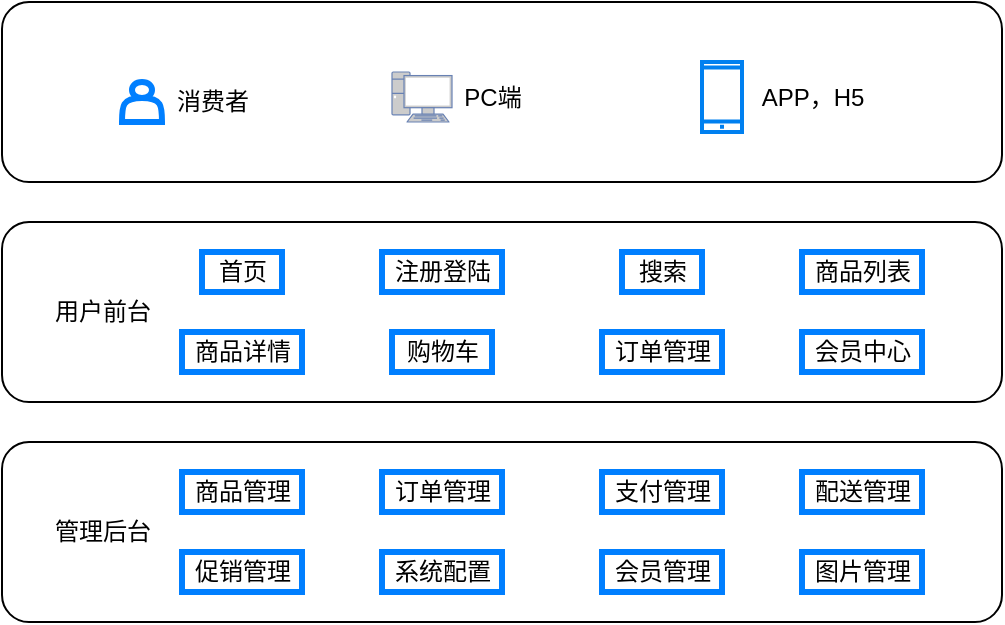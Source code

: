 <mxfile version="12.9.9" type="device"><diagram id="C5RBs43oDa-KdzZeNtuy" name="Page-1"><mxGraphModel dx="1086" dy="806" grid="1" gridSize="10" guides="1" tooltips="1" connect="1" arrows="1" fold="1" page="1" pageScale="1" pageWidth="827" pageHeight="1169" math="0" shadow="0"><root><mxCell id="WIyWlLk6GJQsqaUBKTNV-0"/><mxCell id="WIyWlLk6GJQsqaUBKTNV-1" parent="WIyWlLk6GJQsqaUBKTNV-0"/><mxCell id="OgqdhBf5lBaG6ZOeH_om-0" value="" style="rounded=1;whiteSpace=wrap;html=1;" vertex="1" parent="WIyWlLk6GJQsqaUBKTNV-1"><mxGeometry x="164" y="460" width="500" height="90" as="geometry"/></mxCell><mxCell id="OgqdhBf5lBaG6ZOeH_om-1" value="管理后台" style="text;html=1;align=center;verticalAlign=middle;resizable=0;points=[];autosize=1;" vertex="1" parent="WIyWlLk6GJQsqaUBKTNV-1"><mxGeometry x="184" y="495" width="60" height="20" as="geometry"/></mxCell><mxCell id="OgqdhBf5lBaG6ZOeH_om-4" value="商品管理" style="text;html=1;align=center;verticalAlign=middle;resizable=0;points=[];autosize=1;strokeColor=#007FFF;strokeWidth=3;" vertex="1" parent="WIyWlLk6GJQsqaUBKTNV-1"><mxGeometry x="254" y="475" width="60" height="20" as="geometry"/></mxCell><mxCell id="OgqdhBf5lBaG6ZOeH_om-21" value="促销管理" style="text;html=1;align=center;verticalAlign=middle;resizable=0;points=[];autosize=1;strokeColor=#007FFF;strokeWidth=3;" vertex="1" parent="WIyWlLk6GJQsqaUBKTNV-1"><mxGeometry x="254" y="515" width="60" height="20" as="geometry"/></mxCell><mxCell id="OgqdhBf5lBaG6ZOeH_om-23" value="系统配置" style="text;html=1;align=center;verticalAlign=middle;resizable=0;points=[];autosize=1;strokeColor=#007FFF;strokeWidth=3;" vertex="1" parent="WIyWlLk6GJQsqaUBKTNV-1"><mxGeometry x="354" y="515" width="60" height="20" as="geometry"/></mxCell><mxCell id="OgqdhBf5lBaG6ZOeH_om-27" value="图片管理" style="text;html=1;align=center;verticalAlign=middle;resizable=0;points=[];autosize=1;strokeColor=#007FFF;strokeWidth=3;" vertex="1" parent="WIyWlLk6GJQsqaUBKTNV-1"><mxGeometry x="564" y="515" width="60" height="20" as="geometry"/></mxCell><mxCell id="OgqdhBf5lBaG6ZOeH_om-14" value="订单管理" style="text;html=1;align=center;verticalAlign=middle;resizable=0;points=[];autosize=1;strokeColor=#007FFF;strokeWidth=3;" vertex="1" parent="WIyWlLk6GJQsqaUBKTNV-1"><mxGeometry x="354" y="475" width="60" height="20" as="geometry"/></mxCell><mxCell id="OgqdhBf5lBaG6ZOeH_om-15" value="支付管理" style="text;html=1;align=center;verticalAlign=middle;resizable=0;points=[];autosize=1;strokeColor=#007FFF;strokeWidth=3;" vertex="1" parent="WIyWlLk6GJQsqaUBKTNV-1"><mxGeometry x="464" y="475" width="60" height="20" as="geometry"/></mxCell><mxCell id="OgqdhBf5lBaG6ZOeH_om-17" value="配送管理" style="text;html=1;align=center;verticalAlign=middle;resizable=0;points=[];autosize=1;strokeColor=#007FFF;strokeWidth=3;" vertex="1" parent="WIyWlLk6GJQsqaUBKTNV-1"><mxGeometry x="564" y="475" width="60" height="20" as="geometry"/></mxCell><mxCell id="OgqdhBf5lBaG6ZOeH_om-19" value="会员管理" style="text;html=1;align=center;verticalAlign=middle;resizable=0;points=[];autosize=1;strokeColor=#007FFF;strokeWidth=3;" vertex="1" parent="WIyWlLk6GJQsqaUBKTNV-1"><mxGeometry x="464" y="515" width="60" height="20" as="geometry"/></mxCell><mxCell id="OgqdhBf5lBaG6ZOeH_om-29" value="" style="rounded=1;whiteSpace=wrap;html=1;" vertex="1" parent="WIyWlLk6GJQsqaUBKTNV-1"><mxGeometry x="164" y="350" width="500" height="90" as="geometry"/></mxCell><mxCell id="OgqdhBf5lBaG6ZOeH_om-30" value="用户前台" style="text;html=1;align=center;verticalAlign=middle;resizable=0;points=[];autosize=1;" vertex="1" parent="WIyWlLk6GJQsqaUBKTNV-1"><mxGeometry x="184" y="385" width="60" height="20" as="geometry"/></mxCell><mxCell id="OgqdhBf5lBaG6ZOeH_om-31" value="首页" style="text;html=1;align=center;verticalAlign=middle;resizable=0;points=[];autosize=1;strokeColor=#007FFF;strokeWidth=3;" vertex="1" parent="WIyWlLk6GJQsqaUBKTNV-1"><mxGeometry x="264" y="365" width="40" height="20" as="geometry"/></mxCell><mxCell id="OgqdhBf5lBaG6ZOeH_om-32" value="商品详情" style="text;html=1;align=center;verticalAlign=middle;resizable=0;points=[];autosize=1;strokeColor=#007FFF;strokeWidth=3;" vertex="1" parent="WIyWlLk6GJQsqaUBKTNV-1"><mxGeometry x="254" y="405" width="60" height="20" as="geometry"/></mxCell><mxCell id="OgqdhBf5lBaG6ZOeH_om-33" value="购物车" style="text;html=1;align=center;verticalAlign=middle;resizable=0;points=[];autosize=1;strokeColor=#007FFF;strokeWidth=3;" vertex="1" parent="WIyWlLk6GJQsqaUBKTNV-1"><mxGeometry x="359" y="405" width="50" height="20" as="geometry"/></mxCell><mxCell id="OgqdhBf5lBaG6ZOeH_om-34" value="会员中心" style="text;html=1;align=center;verticalAlign=middle;resizable=0;points=[];autosize=1;strokeColor=#007FFF;strokeWidth=3;" vertex="1" parent="WIyWlLk6GJQsqaUBKTNV-1"><mxGeometry x="564" y="405" width="60" height="20" as="geometry"/></mxCell><mxCell id="OgqdhBf5lBaG6ZOeH_om-35" value="注册登陆" style="text;html=1;align=center;verticalAlign=middle;resizable=0;points=[];autosize=1;strokeColor=#007FFF;strokeWidth=3;" vertex="1" parent="WIyWlLk6GJQsqaUBKTNV-1"><mxGeometry x="354" y="365" width="60" height="20" as="geometry"/></mxCell><mxCell id="OgqdhBf5lBaG6ZOeH_om-36" value="搜索" style="text;html=1;align=center;verticalAlign=middle;resizable=0;points=[];autosize=1;strokeColor=#007FFF;strokeWidth=3;" vertex="1" parent="WIyWlLk6GJQsqaUBKTNV-1"><mxGeometry x="474" y="365" width="40" height="20" as="geometry"/></mxCell><mxCell id="OgqdhBf5lBaG6ZOeH_om-37" value="商品列表" style="text;html=1;align=center;verticalAlign=middle;resizable=0;points=[];autosize=1;strokeColor=#007FFF;strokeWidth=3;" vertex="1" parent="WIyWlLk6GJQsqaUBKTNV-1"><mxGeometry x="564" y="365" width="60" height="20" as="geometry"/></mxCell><mxCell id="OgqdhBf5lBaG6ZOeH_om-38" value="订单管理" style="text;html=1;align=center;verticalAlign=middle;resizable=0;points=[];autosize=1;strokeColor=#007FFF;strokeWidth=3;" vertex="1" parent="WIyWlLk6GJQsqaUBKTNV-1"><mxGeometry x="464" y="405" width="60" height="20" as="geometry"/></mxCell><mxCell id="OgqdhBf5lBaG6ZOeH_om-39" value="" style="rounded=1;whiteSpace=wrap;html=1;" vertex="1" parent="WIyWlLk6GJQsqaUBKTNV-1"><mxGeometry x="164" y="240" width="500" height="90" as="geometry"/></mxCell><mxCell id="OgqdhBf5lBaG6ZOeH_om-40" value="" style="shape=actor;whiteSpace=wrap;html=1;rounded=1;strokeColor=#007FFF;strokeWidth=3;" vertex="1" parent="WIyWlLk6GJQsqaUBKTNV-1"><mxGeometry x="224" y="280" width="20" height="20" as="geometry"/></mxCell><mxCell id="OgqdhBf5lBaG6ZOeH_om-41" value="消费者" style="text;html=1;align=center;verticalAlign=middle;resizable=0;points=[];autosize=1;" vertex="1" parent="WIyWlLk6GJQsqaUBKTNV-1"><mxGeometry x="244" y="280" width="50" height="20" as="geometry"/></mxCell><mxCell id="OgqdhBf5lBaG6ZOeH_om-42" value="" style="fontColor=#0066CC;verticalAlign=top;verticalLabelPosition=bottom;labelPosition=center;align=center;html=1;outlineConnect=0;fillColor=#CCCCCC;strokeColor=#6881B3;gradientColor=none;gradientDirection=north;strokeWidth=2;shape=mxgraph.networks.pc;rounded=1;" vertex="1" parent="WIyWlLk6GJQsqaUBKTNV-1"><mxGeometry x="359" y="275" width="30" height="25" as="geometry"/></mxCell><mxCell id="OgqdhBf5lBaG6ZOeH_om-47" value="" style="html=1;verticalLabelPosition=bottom;align=center;labelBackgroundColor=#ffffff;verticalAlign=top;strokeWidth=2;strokeColor=#0080F0;shadow=0;dashed=0;shape=mxgraph.ios7.icons.smartphone;rounded=1;" vertex="1" parent="WIyWlLk6GJQsqaUBKTNV-1"><mxGeometry x="514" y="270" width="20" height="35" as="geometry"/></mxCell><mxCell id="OgqdhBf5lBaG6ZOeH_om-48" value="PC端" style="text;html=1;align=center;verticalAlign=middle;resizable=0;points=[];autosize=1;" vertex="1" parent="WIyWlLk6GJQsqaUBKTNV-1"><mxGeometry x="389" y="277.5" width="40" height="20" as="geometry"/></mxCell><mxCell id="OgqdhBf5lBaG6ZOeH_om-49" value="APP，H5" style="text;html=1;align=center;verticalAlign=middle;resizable=0;points=[];autosize=1;" vertex="1" parent="WIyWlLk6GJQsqaUBKTNV-1"><mxGeometry x="534" y="277.5" width="70" height="20" as="geometry"/></mxCell></root></mxGraphModel></diagram></mxfile>